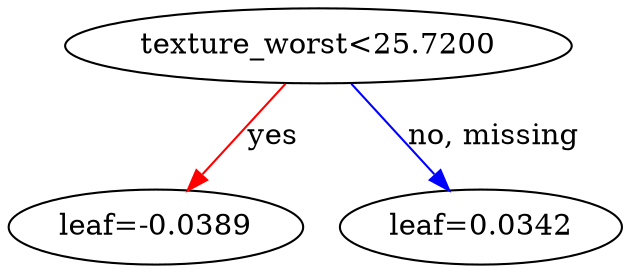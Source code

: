 digraph {
    graph [ rankdir=TB ]
    graph [ rankdir="UD" ]

    0 [ label="texture_worst<25.7200" ]
    0 -> 1 [label="yes" color="#FF0000"]
    0 -> 2 [label="no, missing" color="#0000FF"]

    1 [ label="leaf=-0.0389" ]

    2 [ label="leaf=0.0342" ]
}
